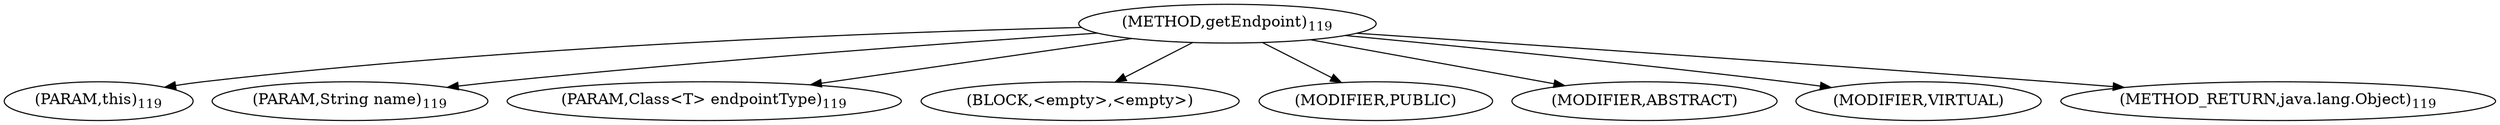 digraph "getEndpoint" {  
"97" [label = <(METHOD,getEndpoint)<SUB>119</SUB>> ]
"98" [label = <(PARAM,this)<SUB>119</SUB>> ]
"99" [label = <(PARAM,String name)<SUB>119</SUB>> ]
"100" [label = <(PARAM,Class&lt;T&gt; endpointType)<SUB>119</SUB>> ]
"101" [label = <(BLOCK,&lt;empty&gt;,&lt;empty&gt;)> ]
"102" [label = <(MODIFIER,PUBLIC)> ]
"103" [label = <(MODIFIER,ABSTRACT)> ]
"104" [label = <(MODIFIER,VIRTUAL)> ]
"105" [label = <(METHOD_RETURN,java.lang.Object)<SUB>119</SUB>> ]
  "97" -> "98" 
  "97" -> "99" 
  "97" -> "100" 
  "97" -> "101" 
  "97" -> "102" 
  "97" -> "103" 
  "97" -> "104" 
  "97" -> "105" 
}
